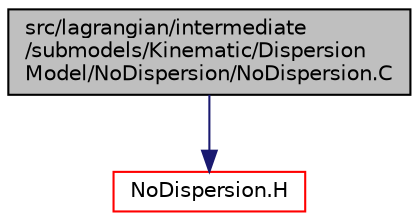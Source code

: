 digraph "src/lagrangian/intermediate/submodels/Kinematic/DispersionModel/NoDispersion/NoDispersion.C"
{
  bgcolor="transparent";
  edge [fontname="Helvetica",fontsize="10",labelfontname="Helvetica",labelfontsize="10"];
  node [fontname="Helvetica",fontsize="10",shape=record];
  Node1 [label="src/lagrangian/intermediate\l/submodels/Kinematic/Dispersion\lModel/NoDispersion/NoDispersion.C",height=0.2,width=0.4,color="black", fillcolor="grey75", style="filled", fontcolor="black"];
  Node1 -> Node2 [color="midnightblue",fontsize="10",style="solid",fontname="Helvetica"];
  Node2 [label="NoDispersion.H",height=0.2,width=0.4,color="red",URL="$a06800.html"];
}
